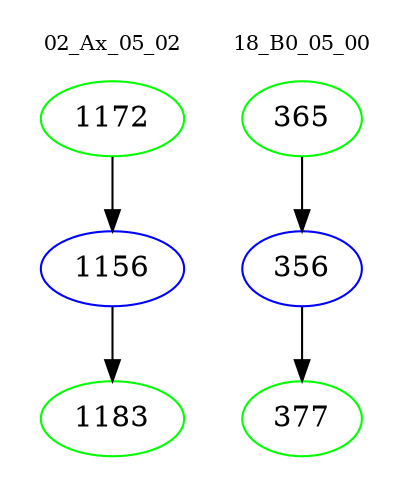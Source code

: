 digraph{
subgraph cluster_0 {
color = white
label = "02_Ax_05_02";
fontsize=10;
T0_1172 [label="1172", color="green"]
T0_1172 -> T0_1156 [color="black"]
T0_1156 [label="1156", color="blue"]
T0_1156 -> T0_1183 [color="black"]
T0_1183 [label="1183", color="green"]
}
subgraph cluster_1 {
color = white
label = "18_B0_05_00";
fontsize=10;
T1_365 [label="365", color="green"]
T1_365 -> T1_356 [color="black"]
T1_356 [label="356", color="blue"]
T1_356 -> T1_377 [color="black"]
T1_377 [label="377", color="green"]
}
}
